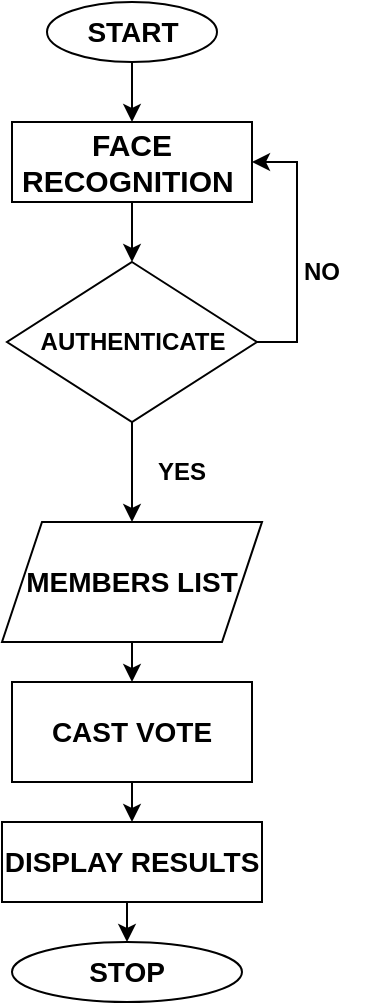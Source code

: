 <mxfile version="25.0.3">
  <diagram name="Page-1" id="WKEdtSM3jrM_5UuTQD_j">
    <mxGraphModel dx="1050" dy="522" grid="1" gridSize="10" guides="1" tooltips="1" connect="1" arrows="1" fold="1" page="1" pageScale="1" pageWidth="850" pageHeight="1100" math="0" shadow="0">
      <root>
        <mxCell id="0" />
        <mxCell id="1" parent="0" />
        <mxCell id="9NHKSMUlSYhg7HR8SAOz-23" style="edgeStyle=orthogonalEdgeStyle;rounded=0;orthogonalLoop=1;jettySize=auto;html=1;exitX=0.5;exitY=1;exitDx=0;exitDy=0;entryX=0.5;entryY=0;entryDx=0;entryDy=0;" parent="1" source="9NHKSMUlSYhg7HR8SAOz-5" target="9NHKSMUlSYhg7HR8SAOz-11" edge="1">
          <mxGeometry relative="1" as="geometry" />
        </mxCell>
        <mxCell id="9NHKSMUlSYhg7HR8SAOz-5" value="&lt;font style=&quot;font-size: 14px;&quot;&gt;&lt;b&gt;MEMBERS LIST&lt;/b&gt;&lt;/font&gt;" style="shape=parallelogram;perimeter=parallelogramPerimeter;whiteSpace=wrap;html=1;fixedSize=1;" parent="1" vertex="1">
          <mxGeometry x="350" y="400" width="130" height="60" as="geometry" />
        </mxCell>
        <object label="&lt;font style=&quot;font-size: 14px;&quot;&gt;&lt;b&gt;STOP&lt;/b&gt;&lt;/font&gt;" placeholders="1" Data="Data" id="9NHKSMUlSYhg7HR8SAOz-6">
          <mxCell style="ellipse;whiteSpace=wrap;html=1;" parent="1" vertex="1">
            <mxGeometry x="355" y="610" width="115" height="30" as="geometry" />
          </mxCell>
        </object>
        <mxCell id="lDO_9Y3Sv0ln4zMzOG0P-6" value="" style="edgeStyle=orthogonalEdgeStyle;rounded=0;orthogonalLoop=1;jettySize=auto;html=1;" edge="1" parent="1" source="9NHKSMUlSYhg7HR8SAOz-8" target="9NHKSMUlSYhg7HR8SAOz-9">
          <mxGeometry relative="1" as="geometry" />
        </mxCell>
        <mxCell id="9NHKSMUlSYhg7HR8SAOz-8" value="&lt;b&gt;&lt;font style=&quot;font-size: 15px;&quot;&gt;FACE RECOGNITION&amp;nbsp;&lt;/font&gt;&lt;/b&gt;" style="rounded=0;whiteSpace=wrap;html=1;" parent="1" vertex="1">
          <mxGeometry x="355" y="200" width="120" height="40" as="geometry" />
        </mxCell>
        <mxCell id="lDO_9Y3Sv0ln4zMzOG0P-5" style="edgeStyle=orthogonalEdgeStyle;rounded=0;orthogonalLoop=1;jettySize=auto;html=1;exitX=0.5;exitY=1;exitDx=0;exitDy=0;entryX=0.5;entryY=0;entryDx=0;entryDy=0;" edge="1" parent="1" source="9NHKSMUlSYhg7HR8SAOz-9" target="9NHKSMUlSYhg7HR8SAOz-5">
          <mxGeometry relative="1" as="geometry" />
        </mxCell>
        <mxCell id="lDO_9Y3Sv0ln4zMzOG0P-13" style="edgeStyle=orthogonalEdgeStyle;rounded=0;orthogonalLoop=1;jettySize=auto;html=1;exitX=1;exitY=0.5;exitDx=0;exitDy=0;entryX=1;entryY=0.5;entryDx=0;entryDy=0;" edge="1" parent="1" source="9NHKSMUlSYhg7HR8SAOz-9" target="9NHKSMUlSYhg7HR8SAOz-8">
          <mxGeometry relative="1" as="geometry" />
        </mxCell>
        <mxCell id="9NHKSMUlSYhg7HR8SAOz-9" value="&lt;b&gt;AUTHENTICATE&lt;span style=&quot;color: rgba(0, 0, 0, 0); font-family: monospace; font-size: 0px; text-align: start; text-wrap: nowrap;&quot;&gt;%3CmxGraphModel%3E%3Croot%3E%3CmxCell%20id%3D%220%22%2F%3E%3CmxCell%20id%3D%221%22%20parent%3D%220%22%2F%3E%3CmxCell%20id%3D%222%22%20value%3D%22%22%20style%3D%22rounded%3D0%3BwhiteSpace%3Dwrap%3Bhtml%3D1%3B%22%20vertex%3D%221%22%20parent%3D%221%22%3E%3CmxGeometry%20x%3D%22130%22%20y%3D%22190%22%20width%3D%22120%22%20height%3D%2260%22%20as%3D%22geometry%22%2F%3E%3C%2FmxCell%3E%3C%2Froot%3E%3C%2FmxGraphModel%3E&lt;/span&gt;&lt;/b&gt;" style="rhombus;whiteSpace=wrap;html=1;" parent="1" vertex="1">
          <mxGeometry x="352.5" y="270" width="125" height="80" as="geometry" />
        </mxCell>
        <mxCell id="9NHKSMUlSYhg7HR8SAOz-25" style="edgeStyle=orthogonalEdgeStyle;rounded=0;orthogonalLoop=1;jettySize=auto;html=1;exitX=0.5;exitY=1;exitDx=0;exitDy=0;entryX=0.5;entryY=0;entryDx=0;entryDy=0;" parent="1" source="9NHKSMUlSYhg7HR8SAOz-10" target="9NHKSMUlSYhg7HR8SAOz-6" edge="1">
          <mxGeometry relative="1" as="geometry" />
        </mxCell>
        <mxCell id="9NHKSMUlSYhg7HR8SAOz-10" value="&lt;font style=&quot;font-size: 14px;&quot;&gt;&lt;b&gt;DISPLAY RESULTS&lt;/b&gt;&lt;/font&gt;" style="rounded=0;whiteSpace=wrap;html=1;" parent="1" vertex="1">
          <mxGeometry x="350" y="550" width="130" height="40" as="geometry" />
        </mxCell>
        <mxCell id="9NHKSMUlSYhg7HR8SAOz-24" style="edgeStyle=orthogonalEdgeStyle;rounded=0;orthogonalLoop=1;jettySize=auto;html=1;exitX=0.5;exitY=1;exitDx=0;exitDy=0;entryX=0.5;entryY=0;entryDx=0;entryDy=0;" parent="1" source="9NHKSMUlSYhg7HR8SAOz-11" target="9NHKSMUlSYhg7HR8SAOz-10" edge="1">
          <mxGeometry relative="1" as="geometry" />
        </mxCell>
        <mxCell id="9NHKSMUlSYhg7HR8SAOz-11" value="&lt;font style=&quot;font-size: 14px;&quot;&gt;&lt;b&gt;CAST VOTE&lt;/b&gt;&lt;/font&gt;" style="rounded=0;whiteSpace=wrap;html=1;" parent="1" vertex="1">
          <mxGeometry x="355" y="480" width="120" height="50" as="geometry" />
        </mxCell>
        <mxCell id="lDO_9Y3Sv0ln4zMzOG0P-7" value="" style="edgeStyle=orthogonalEdgeStyle;rounded=0;orthogonalLoop=1;jettySize=auto;html=1;" edge="1" parent="1" source="9NHKSMUlSYhg7HR8SAOz-33" target="9NHKSMUlSYhg7HR8SAOz-8">
          <mxGeometry relative="1" as="geometry" />
        </mxCell>
        <object label="&lt;font style=&quot;font-size: 14px;&quot;&gt;&lt;b&gt;START&lt;/b&gt;&lt;/font&gt;" placeholders="1" Data="Data" id="9NHKSMUlSYhg7HR8SAOz-33">
          <mxCell style="ellipse;whiteSpace=wrap;html=1;" parent="1" vertex="1">
            <mxGeometry x="372.5" y="140" width="85" height="30" as="geometry" />
          </mxCell>
        </object>
        <mxCell id="lDO_9Y3Sv0ln4zMzOG0P-10" value="&lt;b&gt;YES&lt;/b&gt;" style="text;html=1;align=center;verticalAlign=middle;whiteSpace=wrap;rounded=0;" vertex="1" parent="1">
          <mxGeometry x="410" y="360" width="60" height="30" as="geometry" />
        </mxCell>
        <mxCell id="lDO_9Y3Sv0ln4zMzOG0P-9" value="&lt;b&gt;NO&lt;/b&gt;" style="text;html=1;align=center;verticalAlign=middle;whiteSpace=wrap;rounded=0;" vertex="1" parent="1">
          <mxGeometry x="480" y="260" width="60" height="30" as="geometry" />
        </mxCell>
      </root>
    </mxGraphModel>
  </diagram>
</mxfile>
